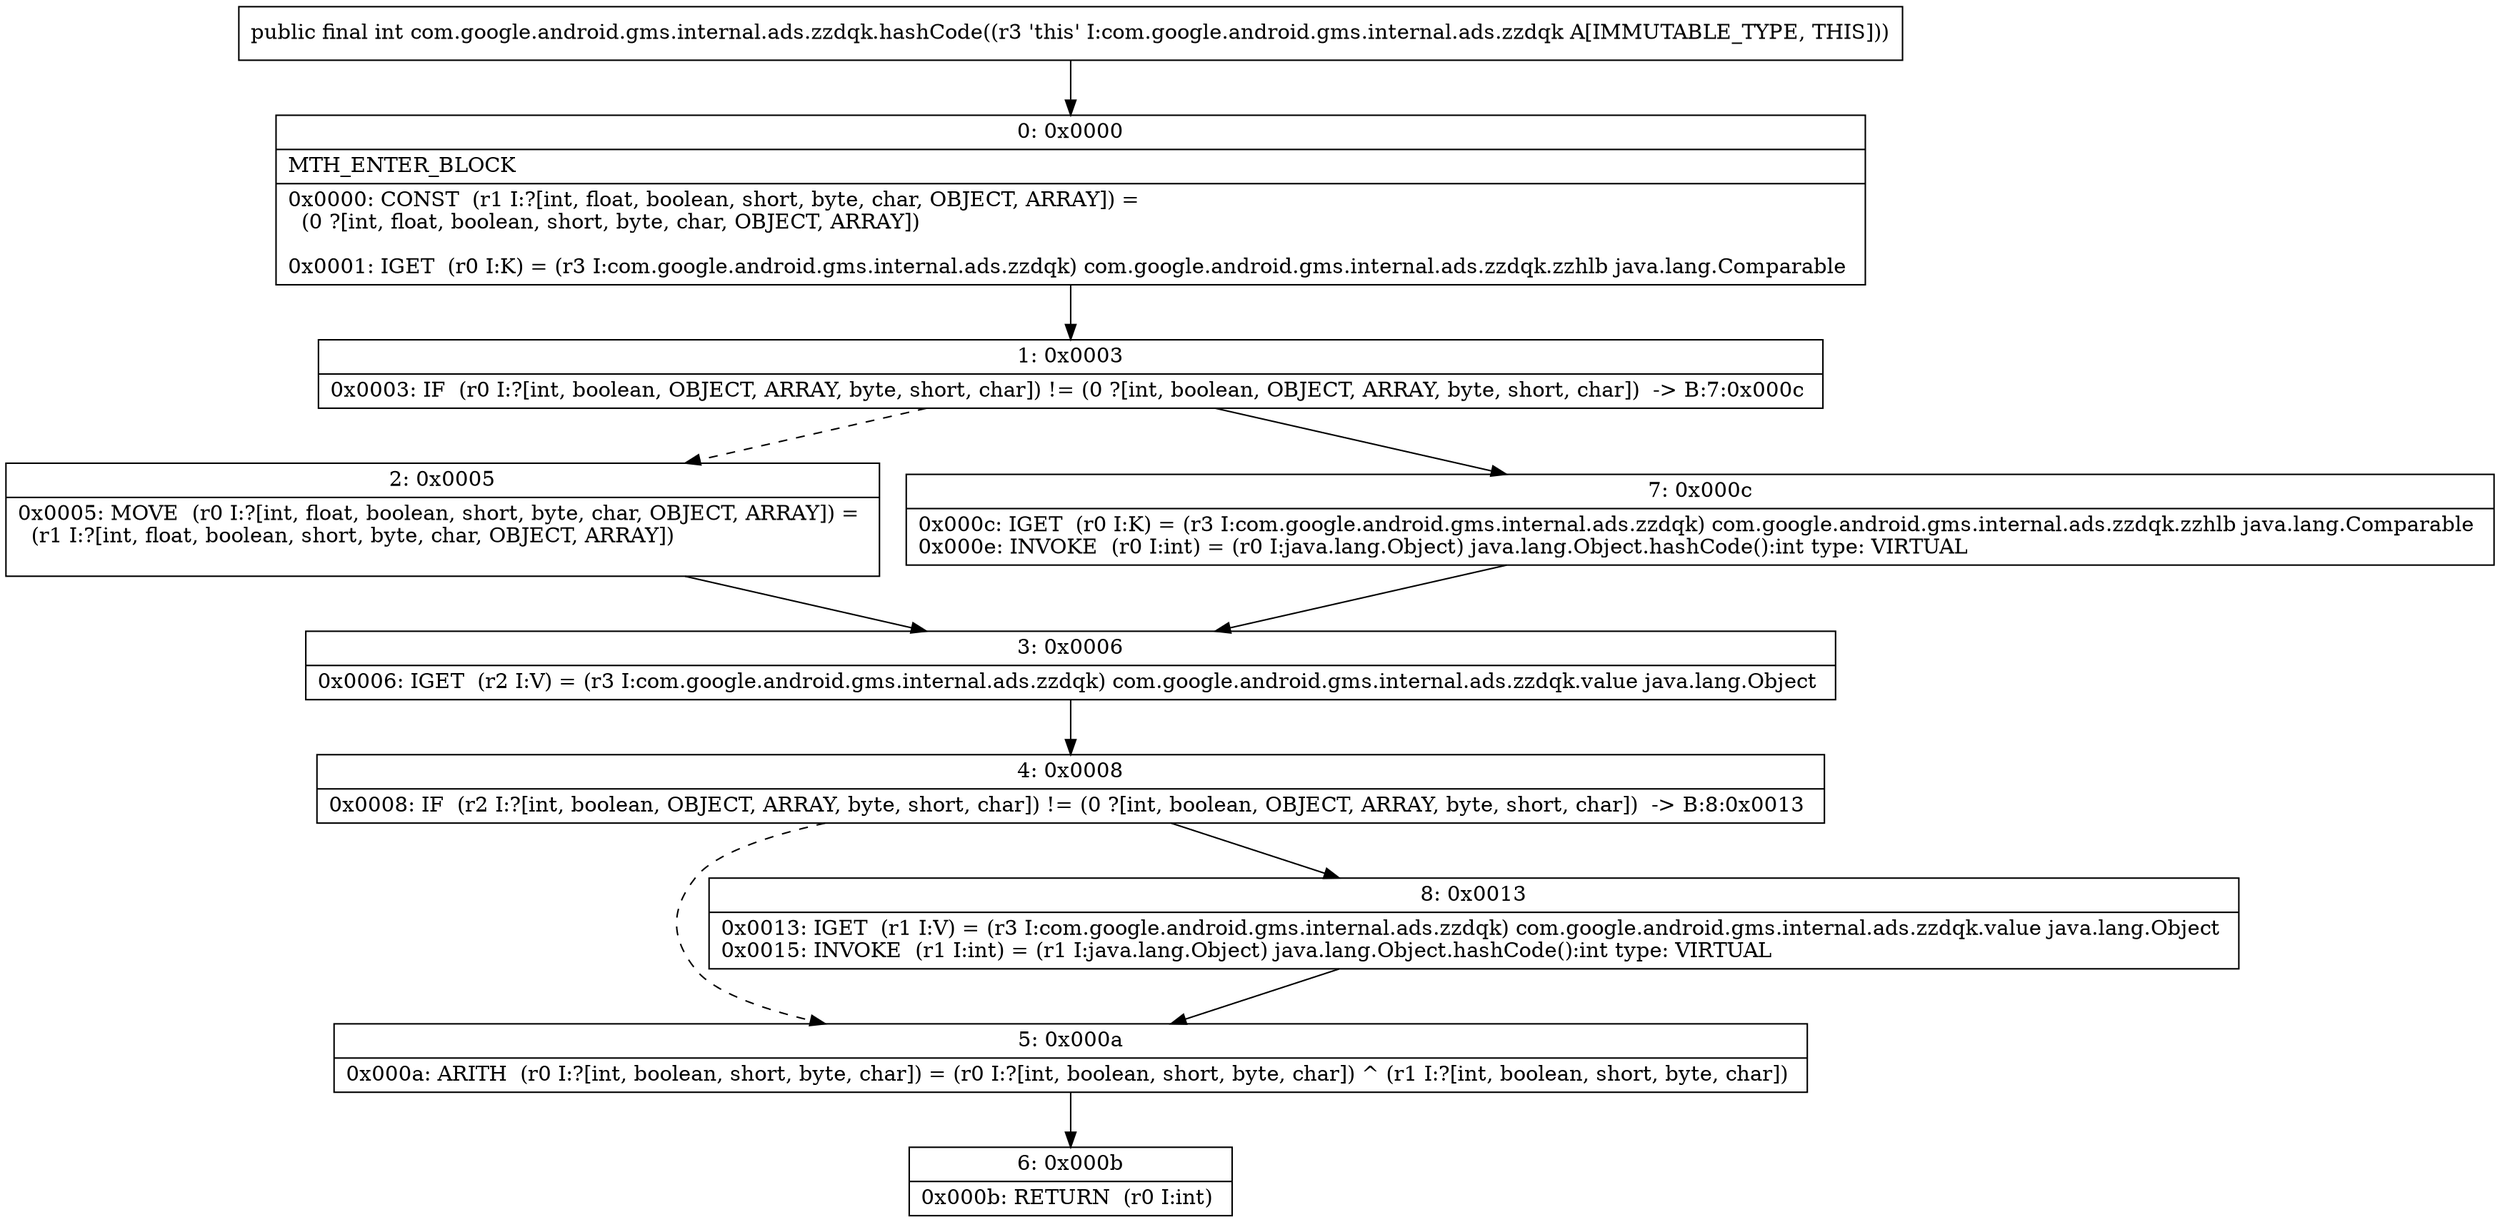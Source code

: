 digraph "CFG forcom.google.android.gms.internal.ads.zzdqk.hashCode()I" {
Node_0 [shape=record,label="{0\:\ 0x0000|MTH_ENTER_BLOCK\l|0x0000: CONST  (r1 I:?[int, float, boolean, short, byte, char, OBJECT, ARRAY]) = \l  (0 ?[int, float, boolean, short, byte, char, OBJECT, ARRAY])\l \l0x0001: IGET  (r0 I:K) = (r3 I:com.google.android.gms.internal.ads.zzdqk) com.google.android.gms.internal.ads.zzdqk.zzhlb java.lang.Comparable \l}"];
Node_1 [shape=record,label="{1\:\ 0x0003|0x0003: IF  (r0 I:?[int, boolean, OBJECT, ARRAY, byte, short, char]) != (0 ?[int, boolean, OBJECT, ARRAY, byte, short, char])  \-\> B:7:0x000c \l}"];
Node_2 [shape=record,label="{2\:\ 0x0005|0x0005: MOVE  (r0 I:?[int, float, boolean, short, byte, char, OBJECT, ARRAY]) = \l  (r1 I:?[int, float, boolean, short, byte, char, OBJECT, ARRAY])\l \l}"];
Node_3 [shape=record,label="{3\:\ 0x0006|0x0006: IGET  (r2 I:V) = (r3 I:com.google.android.gms.internal.ads.zzdqk) com.google.android.gms.internal.ads.zzdqk.value java.lang.Object \l}"];
Node_4 [shape=record,label="{4\:\ 0x0008|0x0008: IF  (r2 I:?[int, boolean, OBJECT, ARRAY, byte, short, char]) != (0 ?[int, boolean, OBJECT, ARRAY, byte, short, char])  \-\> B:8:0x0013 \l}"];
Node_5 [shape=record,label="{5\:\ 0x000a|0x000a: ARITH  (r0 I:?[int, boolean, short, byte, char]) = (r0 I:?[int, boolean, short, byte, char]) ^ (r1 I:?[int, boolean, short, byte, char]) \l}"];
Node_6 [shape=record,label="{6\:\ 0x000b|0x000b: RETURN  (r0 I:int) \l}"];
Node_7 [shape=record,label="{7\:\ 0x000c|0x000c: IGET  (r0 I:K) = (r3 I:com.google.android.gms.internal.ads.zzdqk) com.google.android.gms.internal.ads.zzdqk.zzhlb java.lang.Comparable \l0x000e: INVOKE  (r0 I:int) = (r0 I:java.lang.Object) java.lang.Object.hashCode():int type: VIRTUAL \l}"];
Node_8 [shape=record,label="{8\:\ 0x0013|0x0013: IGET  (r1 I:V) = (r3 I:com.google.android.gms.internal.ads.zzdqk) com.google.android.gms.internal.ads.zzdqk.value java.lang.Object \l0x0015: INVOKE  (r1 I:int) = (r1 I:java.lang.Object) java.lang.Object.hashCode():int type: VIRTUAL \l}"];
MethodNode[shape=record,label="{public final int com.google.android.gms.internal.ads.zzdqk.hashCode((r3 'this' I:com.google.android.gms.internal.ads.zzdqk A[IMMUTABLE_TYPE, THIS])) }"];
MethodNode -> Node_0;
Node_0 -> Node_1;
Node_1 -> Node_2[style=dashed];
Node_1 -> Node_7;
Node_2 -> Node_3;
Node_3 -> Node_4;
Node_4 -> Node_5[style=dashed];
Node_4 -> Node_8;
Node_5 -> Node_6;
Node_7 -> Node_3;
Node_8 -> Node_5;
}

